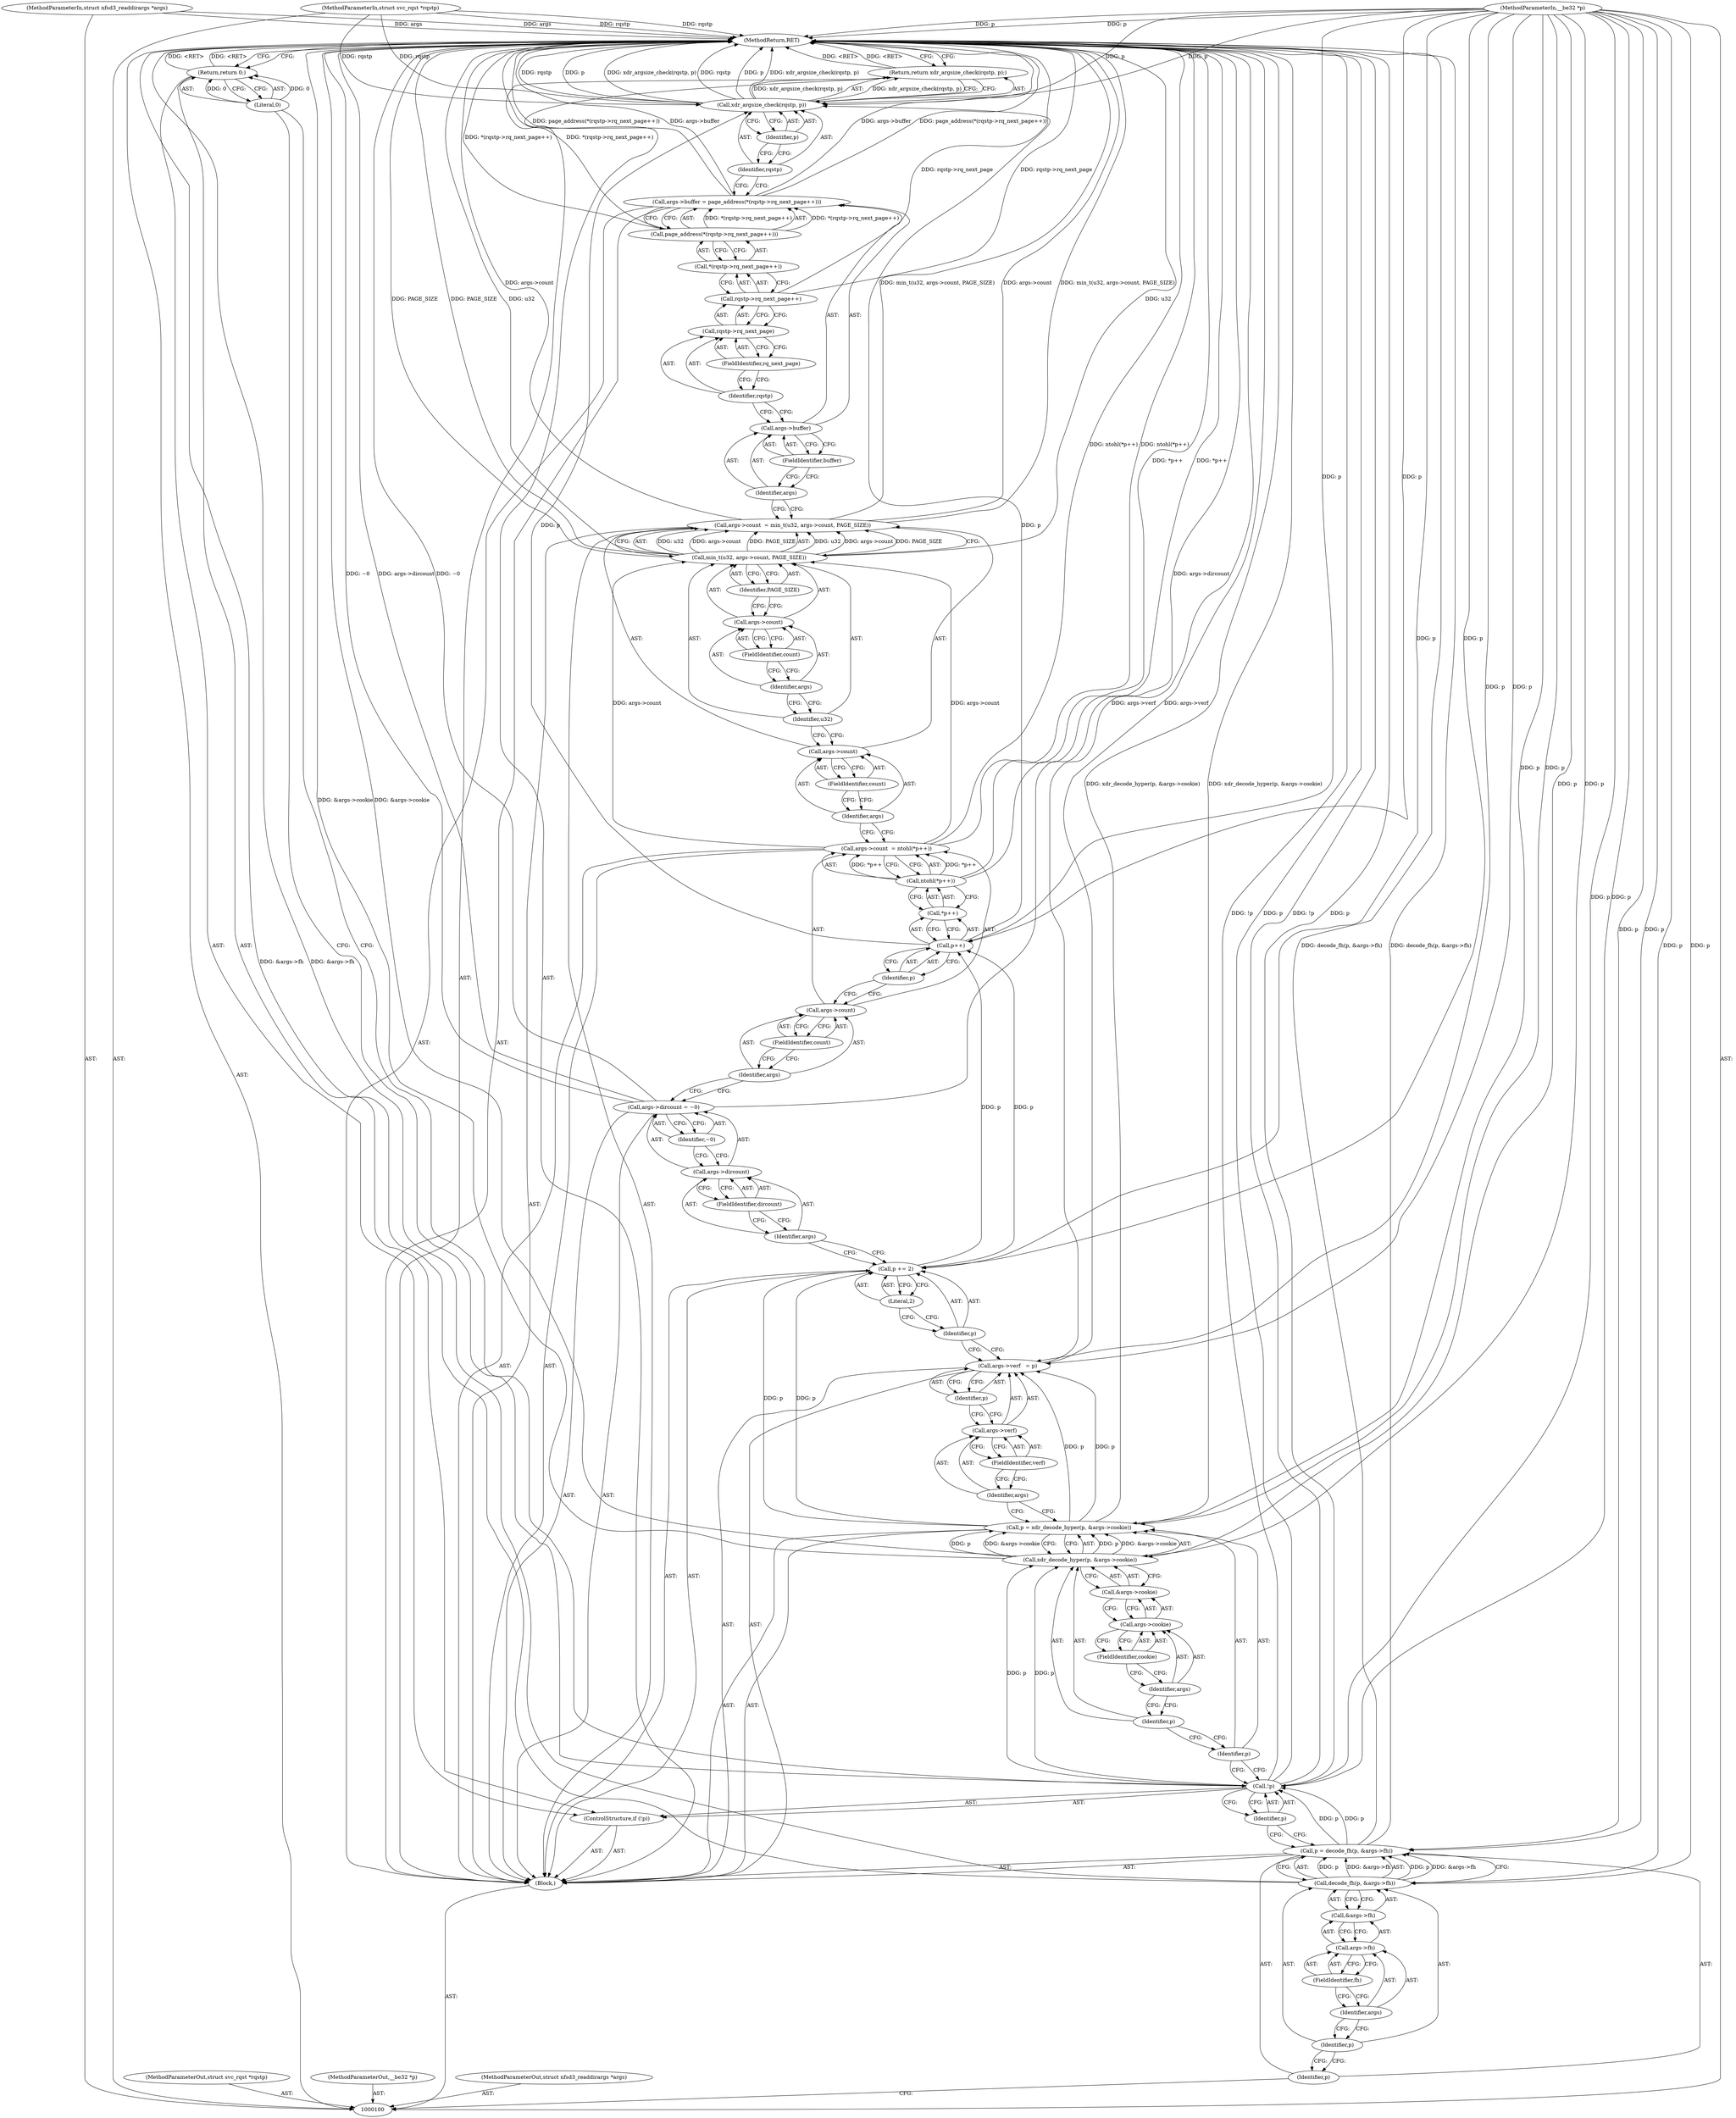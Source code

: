 digraph "1_linux_c70422f760c120480fee4de6c38804c72aa26bc1_6" {
"1000171" [label="(MethodReturn,RET)"];
"1000101" [label="(MethodParameterIn,struct svc_rqst *rqstp)"];
"1000239" [label="(MethodParameterOut,struct svc_rqst *rqstp)"];
"1000102" [label="(MethodParameterIn,__be32 *p)"];
"1000240" [label="(MethodParameterOut,__be32 *p)"];
"1000143" [label="(Call,ntohl(*p++))"];
"1000139" [label="(Call,args->count  = ntohl(*p++))"];
"1000140" [label="(Call,args->count)"];
"1000141" [label="(Identifier,args)"];
"1000144" [label="(Call,*p++)"];
"1000145" [label="(Call,p++)"];
"1000146" [label="(Identifier,p)"];
"1000142" [label="(FieldIdentifier,count)"];
"1000151" [label="(Call,min_t(u32, args->count, PAGE_SIZE))"];
"1000147" [label="(Call,args->count  = min_t(u32, args->count, PAGE_SIZE))"];
"1000148" [label="(Call,args->count)"];
"1000149" [label="(Identifier,args)"];
"1000152" [label="(Identifier,u32)"];
"1000153" [label="(Call,args->count)"];
"1000154" [label="(Identifier,args)"];
"1000155" [label="(FieldIdentifier,count)"];
"1000156" [label="(Identifier,PAGE_SIZE)"];
"1000150" [label="(FieldIdentifier,count)"];
"1000161" [label="(Call,page_address(*(rqstp->rq_next_page++)))"];
"1000157" [label="(Call,args->buffer = page_address(*(rqstp->rq_next_page++)))"];
"1000158" [label="(Call,args->buffer)"];
"1000159" [label="(Identifier,args)"];
"1000162" [label="(Call,*(rqstp->rq_next_page++))"];
"1000163" [label="(Call,rqstp->rq_next_page++)"];
"1000164" [label="(Call,rqstp->rq_next_page)"];
"1000165" [label="(Identifier,rqstp)"];
"1000166" [label="(FieldIdentifier,rq_next_page)"];
"1000160" [label="(FieldIdentifier,buffer)"];
"1000167" [label="(Return,return xdr_argsize_check(rqstp, p);)"];
"1000169" [label="(Identifier,rqstp)"];
"1000170" [label="(Identifier,p)"];
"1000168" [label="(Call,xdr_argsize_check(rqstp, p))"];
"1000103" [label="(MethodParameterIn,struct nfsd3_readdirargs *args)"];
"1000241" [label="(MethodParameterOut,struct nfsd3_readdirargs *args)"];
"1000104" [label="(Block,)"];
"1000105" [label="(Call,p = decode_fh(p, &args->fh))"];
"1000106" [label="(Identifier,p)"];
"1000108" [label="(Identifier,p)"];
"1000109" [label="(Call,&args->fh)"];
"1000110" [label="(Call,args->fh)"];
"1000111" [label="(Identifier,args)"];
"1000112" [label="(FieldIdentifier,fh)"];
"1000107" [label="(Call,decode_fh(p, &args->fh))"];
"1000113" [label="(ControlStructure,if (!p))"];
"1000114" [label="(Call,!p)"];
"1000115" [label="(Identifier,p)"];
"1000116" [label="(Return,return 0;)"];
"1000117" [label="(Literal,0)"];
"1000118" [label="(Call,p = xdr_decode_hyper(p, &args->cookie))"];
"1000119" [label="(Identifier,p)"];
"1000121" [label="(Identifier,p)"];
"1000122" [label="(Call,&args->cookie)"];
"1000123" [label="(Call,args->cookie)"];
"1000124" [label="(Identifier,args)"];
"1000125" [label="(FieldIdentifier,cookie)"];
"1000120" [label="(Call,xdr_decode_hyper(p, &args->cookie))"];
"1000130" [label="(Identifier,p)"];
"1000126" [label="(Call,args->verf   = p)"];
"1000127" [label="(Call,args->verf)"];
"1000128" [label="(Identifier,args)"];
"1000131" [label="(Call,p += 2)"];
"1000132" [label="(Identifier,p)"];
"1000133" [label="(Literal,2)"];
"1000129" [label="(FieldIdentifier,verf)"];
"1000138" [label="(Identifier,~0)"];
"1000134" [label="(Call,args->dircount = ~0)"];
"1000135" [label="(Call,args->dircount)"];
"1000136" [label="(Identifier,args)"];
"1000137" [label="(FieldIdentifier,dircount)"];
"1000171" -> "1000100"  [label="AST: "];
"1000171" -> "1000116"  [label="CFG: "];
"1000171" -> "1000167"  [label="CFG: "];
"1000116" -> "1000171"  [label="DDG: <RET>"];
"1000168" -> "1000171"  [label="DDG: rqstp"];
"1000168" -> "1000171"  [label="DDG: p"];
"1000168" -> "1000171"  [label="DDG: xdr_argsize_check(rqstp, p)"];
"1000114" -> "1000171"  [label="DDG: !p"];
"1000114" -> "1000171"  [label="DDG: p"];
"1000151" -> "1000171"  [label="DDG: u32"];
"1000151" -> "1000171"  [label="DDG: PAGE_SIZE"];
"1000147" -> "1000171"  [label="DDG: args->count"];
"1000147" -> "1000171"  [label="DDG: min_t(u32, args->count, PAGE_SIZE)"];
"1000126" -> "1000171"  [label="DDG: args->verf"];
"1000102" -> "1000171"  [label="DDG: p"];
"1000107" -> "1000171"  [label="DDG: &args->fh"];
"1000163" -> "1000171"  [label="DDG: rqstp->rq_next_page"];
"1000105" -> "1000171"  [label="DDG: decode_fh(p, &args->fh)"];
"1000143" -> "1000171"  [label="DDG: *p++"];
"1000157" -> "1000171"  [label="DDG: args->buffer"];
"1000157" -> "1000171"  [label="DDG: page_address(*(rqstp->rq_next_page++))"];
"1000103" -> "1000171"  [label="DDG: args"];
"1000134" -> "1000171"  [label="DDG: args->dircount"];
"1000134" -> "1000171"  [label="DDG: ~0"];
"1000101" -> "1000171"  [label="DDG: rqstp"];
"1000118" -> "1000171"  [label="DDG: xdr_decode_hyper(p, &args->cookie)"];
"1000139" -> "1000171"  [label="DDG: ntohl(*p++)"];
"1000120" -> "1000171"  [label="DDG: &args->cookie"];
"1000161" -> "1000171"  [label="DDG: *(rqstp->rq_next_page++)"];
"1000167" -> "1000171"  [label="DDG: <RET>"];
"1000101" -> "1000100"  [label="AST: "];
"1000101" -> "1000171"  [label="DDG: rqstp"];
"1000101" -> "1000168"  [label="DDG: rqstp"];
"1000239" -> "1000100"  [label="AST: "];
"1000102" -> "1000100"  [label="AST: "];
"1000102" -> "1000171"  [label="DDG: p"];
"1000102" -> "1000105"  [label="DDG: p"];
"1000102" -> "1000107"  [label="DDG: p"];
"1000102" -> "1000114"  [label="DDG: p"];
"1000102" -> "1000118"  [label="DDG: p"];
"1000102" -> "1000120"  [label="DDG: p"];
"1000102" -> "1000126"  [label="DDG: p"];
"1000102" -> "1000131"  [label="DDG: p"];
"1000102" -> "1000145"  [label="DDG: p"];
"1000102" -> "1000168"  [label="DDG: p"];
"1000240" -> "1000100"  [label="AST: "];
"1000143" -> "1000139"  [label="AST: "];
"1000143" -> "1000144"  [label="CFG: "];
"1000144" -> "1000143"  [label="AST: "];
"1000139" -> "1000143"  [label="CFG: "];
"1000143" -> "1000171"  [label="DDG: *p++"];
"1000143" -> "1000139"  [label="DDG: *p++"];
"1000139" -> "1000104"  [label="AST: "];
"1000139" -> "1000143"  [label="CFG: "];
"1000140" -> "1000139"  [label="AST: "];
"1000143" -> "1000139"  [label="AST: "];
"1000149" -> "1000139"  [label="CFG: "];
"1000139" -> "1000171"  [label="DDG: ntohl(*p++)"];
"1000143" -> "1000139"  [label="DDG: *p++"];
"1000139" -> "1000151"  [label="DDG: args->count"];
"1000140" -> "1000139"  [label="AST: "];
"1000140" -> "1000142"  [label="CFG: "];
"1000141" -> "1000140"  [label="AST: "];
"1000142" -> "1000140"  [label="AST: "];
"1000146" -> "1000140"  [label="CFG: "];
"1000141" -> "1000140"  [label="AST: "];
"1000141" -> "1000134"  [label="CFG: "];
"1000142" -> "1000141"  [label="CFG: "];
"1000144" -> "1000143"  [label="AST: "];
"1000144" -> "1000145"  [label="CFG: "];
"1000145" -> "1000144"  [label="AST: "];
"1000143" -> "1000144"  [label="CFG: "];
"1000145" -> "1000144"  [label="AST: "];
"1000145" -> "1000146"  [label="CFG: "];
"1000146" -> "1000145"  [label="AST: "];
"1000144" -> "1000145"  [label="CFG: "];
"1000131" -> "1000145"  [label="DDG: p"];
"1000102" -> "1000145"  [label="DDG: p"];
"1000145" -> "1000168"  [label="DDG: p"];
"1000146" -> "1000145"  [label="AST: "];
"1000146" -> "1000140"  [label="CFG: "];
"1000145" -> "1000146"  [label="CFG: "];
"1000142" -> "1000140"  [label="AST: "];
"1000142" -> "1000141"  [label="CFG: "];
"1000140" -> "1000142"  [label="CFG: "];
"1000151" -> "1000147"  [label="AST: "];
"1000151" -> "1000156"  [label="CFG: "];
"1000152" -> "1000151"  [label="AST: "];
"1000153" -> "1000151"  [label="AST: "];
"1000156" -> "1000151"  [label="AST: "];
"1000147" -> "1000151"  [label="CFG: "];
"1000151" -> "1000171"  [label="DDG: u32"];
"1000151" -> "1000171"  [label="DDG: PAGE_SIZE"];
"1000151" -> "1000147"  [label="DDG: u32"];
"1000151" -> "1000147"  [label="DDG: args->count"];
"1000151" -> "1000147"  [label="DDG: PAGE_SIZE"];
"1000139" -> "1000151"  [label="DDG: args->count"];
"1000147" -> "1000104"  [label="AST: "];
"1000147" -> "1000151"  [label="CFG: "];
"1000148" -> "1000147"  [label="AST: "];
"1000151" -> "1000147"  [label="AST: "];
"1000159" -> "1000147"  [label="CFG: "];
"1000147" -> "1000171"  [label="DDG: args->count"];
"1000147" -> "1000171"  [label="DDG: min_t(u32, args->count, PAGE_SIZE)"];
"1000151" -> "1000147"  [label="DDG: u32"];
"1000151" -> "1000147"  [label="DDG: args->count"];
"1000151" -> "1000147"  [label="DDG: PAGE_SIZE"];
"1000148" -> "1000147"  [label="AST: "];
"1000148" -> "1000150"  [label="CFG: "];
"1000149" -> "1000148"  [label="AST: "];
"1000150" -> "1000148"  [label="AST: "];
"1000152" -> "1000148"  [label="CFG: "];
"1000149" -> "1000148"  [label="AST: "];
"1000149" -> "1000139"  [label="CFG: "];
"1000150" -> "1000149"  [label="CFG: "];
"1000152" -> "1000151"  [label="AST: "];
"1000152" -> "1000148"  [label="CFG: "];
"1000154" -> "1000152"  [label="CFG: "];
"1000153" -> "1000151"  [label="AST: "];
"1000153" -> "1000155"  [label="CFG: "];
"1000154" -> "1000153"  [label="AST: "];
"1000155" -> "1000153"  [label="AST: "];
"1000156" -> "1000153"  [label="CFG: "];
"1000154" -> "1000153"  [label="AST: "];
"1000154" -> "1000152"  [label="CFG: "];
"1000155" -> "1000154"  [label="CFG: "];
"1000155" -> "1000153"  [label="AST: "];
"1000155" -> "1000154"  [label="CFG: "];
"1000153" -> "1000155"  [label="CFG: "];
"1000156" -> "1000151"  [label="AST: "];
"1000156" -> "1000153"  [label="CFG: "];
"1000151" -> "1000156"  [label="CFG: "];
"1000150" -> "1000148"  [label="AST: "];
"1000150" -> "1000149"  [label="CFG: "];
"1000148" -> "1000150"  [label="CFG: "];
"1000161" -> "1000157"  [label="AST: "];
"1000161" -> "1000162"  [label="CFG: "];
"1000162" -> "1000161"  [label="AST: "];
"1000157" -> "1000161"  [label="CFG: "];
"1000161" -> "1000171"  [label="DDG: *(rqstp->rq_next_page++)"];
"1000161" -> "1000157"  [label="DDG: *(rqstp->rq_next_page++)"];
"1000157" -> "1000104"  [label="AST: "];
"1000157" -> "1000161"  [label="CFG: "];
"1000158" -> "1000157"  [label="AST: "];
"1000161" -> "1000157"  [label="AST: "];
"1000169" -> "1000157"  [label="CFG: "];
"1000157" -> "1000171"  [label="DDG: args->buffer"];
"1000157" -> "1000171"  [label="DDG: page_address(*(rqstp->rq_next_page++))"];
"1000161" -> "1000157"  [label="DDG: *(rqstp->rq_next_page++)"];
"1000158" -> "1000157"  [label="AST: "];
"1000158" -> "1000160"  [label="CFG: "];
"1000159" -> "1000158"  [label="AST: "];
"1000160" -> "1000158"  [label="AST: "];
"1000165" -> "1000158"  [label="CFG: "];
"1000159" -> "1000158"  [label="AST: "];
"1000159" -> "1000147"  [label="CFG: "];
"1000160" -> "1000159"  [label="CFG: "];
"1000162" -> "1000161"  [label="AST: "];
"1000162" -> "1000163"  [label="CFG: "];
"1000163" -> "1000162"  [label="AST: "];
"1000161" -> "1000162"  [label="CFG: "];
"1000163" -> "1000162"  [label="AST: "];
"1000163" -> "1000164"  [label="CFG: "];
"1000164" -> "1000163"  [label="AST: "];
"1000162" -> "1000163"  [label="CFG: "];
"1000163" -> "1000171"  [label="DDG: rqstp->rq_next_page"];
"1000164" -> "1000163"  [label="AST: "];
"1000164" -> "1000166"  [label="CFG: "];
"1000165" -> "1000164"  [label="AST: "];
"1000166" -> "1000164"  [label="AST: "];
"1000163" -> "1000164"  [label="CFG: "];
"1000165" -> "1000164"  [label="AST: "];
"1000165" -> "1000158"  [label="CFG: "];
"1000166" -> "1000165"  [label="CFG: "];
"1000166" -> "1000164"  [label="AST: "];
"1000166" -> "1000165"  [label="CFG: "];
"1000164" -> "1000166"  [label="CFG: "];
"1000160" -> "1000158"  [label="AST: "];
"1000160" -> "1000159"  [label="CFG: "];
"1000158" -> "1000160"  [label="CFG: "];
"1000167" -> "1000104"  [label="AST: "];
"1000167" -> "1000168"  [label="CFG: "];
"1000168" -> "1000167"  [label="AST: "];
"1000171" -> "1000167"  [label="CFG: "];
"1000167" -> "1000171"  [label="DDG: <RET>"];
"1000168" -> "1000167"  [label="DDG: xdr_argsize_check(rqstp, p)"];
"1000169" -> "1000168"  [label="AST: "];
"1000169" -> "1000157"  [label="CFG: "];
"1000170" -> "1000169"  [label="CFG: "];
"1000170" -> "1000168"  [label="AST: "];
"1000170" -> "1000169"  [label="CFG: "];
"1000168" -> "1000170"  [label="CFG: "];
"1000168" -> "1000167"  [label="AST: "];
"1000168" -> "1000170"  [label="CFG: "];
"1000169" -> "1000168"  [label="AST: "];
"1000170" -> "1000168"  [label="AST: "];
"1000167" -> "1000168"  [label="CFG: "];
"1000168" -> "1000171"  [label="DDG: rqstp"];
"1000168" -> "1000171"  [label="DDG: p"];
"1000168" -> "1000171"  [label="DDG: xdr_argsize_check(rqstp, p)"];
"1000168" -> "1000167"  [label="DDG: xdr_argsize_check(rqstp, p)"];
"1000101" -> "1000168"  [label="DDG: rqstp"];
"1000145" -> "1000168"  [label="DDG: p"];
"1000102" -> "1000168"  [label="DDG: p"];
"1000103" -> "1000100"  [label="AST: "];
"1000103" -> "1000171"  [label="DDG: args"];
"1000241" -> "1000100"  [label="AST: "];
"1000104" -> "1000100"  [label="AST: "];
"1000105" -> "1000104"  [label="AST: "];
"1000113" -> "1000104"  [label="AST: "];
"1000118" -> "1000104"  [label="AST: "];
"1000126" -> "1000104"  [label="AST: "];
"1000131" -> "1000104"  [label="AST: "];
"1000134" -> "1000104"  [label="AST: "];
"1000139" -> "1000104"  [label="AST: "];
"1000147" -> "1000104"  [label="AST: "];
"1000157" -> "1000104"  [label="AST: "];
"1000167" -> "1000104"  [label="AST: "];
"1000105" -> "1000104"  [label="AST: "];
"1000105" -> "1000107"  [label="CFG: "];
"1000106" -> "1000105"  [label="AST: "];
"1000107" -> "1000105"  [label="AST: "];
"1000115" -> "1000105"  [label="CFG: "];
"1000105" -> "1000171"  [label="DDG: decode_fh(p, &args->fh)"];
"1000107" -> "1000105"  [label="DDG: p"];
"1000107" -> "1000105"  [label="DDG: &args->fh"];
"1000102" -> "1000105"  [label="DDG: p"];
"1000105" -> "1000114"  [label="DDG: p"];
"1000106" -> "1000105"  [label="AST: "];
"1000106" -> "1000100"  [label="CFG: "];
"1000108" -> "1000106"  [label="CFG: "];
"1000108" -> "1000107"  [label="AST: "];
"1000108" -> "1000106"  [label="CFG: "];
"1000111" -> "1000108"  [label="CFG: "];
"1000109" -> "1000107"  [label="AST: "];
"1000109" -> "1000110"  [label="CFG: "];
"1000110" -> "1000109"  [label="AST: "];
"1000107" -> "1000109"  [label="CFG: "];
"1000110" -> "1000109"  [label="AST: "];
"1000110" -> "1000112"  [label="CFG: "];
"1000111" -> "1000110"  [label="AST: "];
"1000112" -> "1000110"  [label="AST: "];
"1000109" -> "1000110"  [label="CFG: "];
"1000111" -> "1000110"  [label="AST: "];
"1000111" -> "1000108"  [label="CFG: "];
"1000112" -> "1000111"  [label="CFG: "];
"1000112" -> "1000110"  [label="AST: "];
"1000112" -> "1000111"  [label="CFG: "];
"1000110" -> "1000112"  [label="CFG: "];
"1000107" -> "1000105"  [label="AST: "];
"1000107" -> "1000109"  [label="CFG: "];
"1000108" -> "1000107"  [label="AST: "];
"1000109" -> "1000107"  [label="AST: "];
"1000105" -> "1000107"  [label="CFG: "];
"1000107" -> "1000171"  [label="DDG: &args->fh"];
"1000107" -> "1000105"  [label="DDG: p"];
"1000107" -> "1000105"  [label="DDG: &args->fh"];
"1000102" -> "1000107"  [label="DDG: p"];
"1000113" -> "1000104"  [label="AST: "];
"1000114" -> "1000113"  [label="AST: "];
"1000116" -> "1000113"  [label="AST: "];
"1000114" -> "1000113"  [label="AST: "];
"1000114" -> "1000115"  [label="CFG: "];
"1000115" -> "1000114"  [label="AST: "];
"1000117" -> "1000114"  [label="CFG: "];
"1000119" -> "1000114"  [label="CFG: "];
"1000114" -> "1000171"  [label="DDG: !p"];
"1000114" -> "1000171"  [label="DDG: p"];
"1000105" -> "1000114"  [label="DDG: p"];
"1000102" -> "1000114"  [label="DDG: p"];
"1000114" -> "1000120"  [label="DDG: p"];
"1000115" -> "1000114"  [label="AST: "];
"1000115" -> "1000105"  [label="CFG: "];
"1000114" -> "1000115"  [label="CFG: "];
"1000116" -> "1000113"  [label="AST: "];
"1000116" -> "1000117"  [label="CFG: "];
"1000117" -> "1000116"  [label="AST: "];
"1000171" -> "1000116"  [label="CFG: "];
"1000116" -> "1000171"  [label="DDG: <RET>"];
"1000117" -> "1000116"  [label="DDG: 0"];
"1000117" -> "1000116"  [label="AST: "];
"1000117" -> "1000114"  [label="CFG: "];
"1000116" -> "1000117"  [label="CFG: "];
"1000117" -> "1000116"  [label="DDG: 0"];
"1000118" -> "1000104"  [label="AST: "];
"1000118" -> "1000120"  [label="CFG: "];
"1000119" -> "1000118"  [label="AST: "];
"1000120" -> "1000118"  [label="AST: "];
"1000128" -> "1000118"  [label="CFG: "];
"1000118" -> "1000171"  [label="DDG: xdr_decode_hyper(p, &args->cookie)"];
"1000120" -> "1000118"  [label="DDG: p"];
"1000120" -> "1000118"  [label="DDG: &args->cookie"];
"1000102" -> "1000118"  [label="DDG: p"];
"1000118" -> "1000126"  [label="DDG: p"];
"1000118" -> "1000131"  [label="DDG: p"];
"1000119" -> "1000118"  [label="AST: "];
"1000119" -> "1000114"  [label="CFG: "];
"1000121" -> "1000119"  [label="CFG: "];
"1000121" -> "1000120"  [label="AST: "];
"1000121" -> "1000119"  [label="CFG: "];
"1000124" -> "1000121"  [label="CFG: "];
"1000122" -> "1000120"  [label="AST: "];
"1000122" -> "1000123"  [label="CFG: "];
"1000123" -> "1000122"  [label="AST: "];
"1000120" -> "1000122"  [label="CFG: "];
"1000123" -> "1000122"  [label="AST: "];
"1000123" -> "1000125"  [label="CFG: "];
"1000124" -> "1000123"  [label="AST: "];
"1000125" -> "1000123"  [label="AST: "];
"1000122" -> "1000123"  [label="CFG: "];
"1000124" -> "1000123"  [label="AST: "];
"1000124" -> "1000121"  [label="CFG: "];
"1000125" -> "1000124"  [label="CFG: "];
"1000125" -> "1000123"  [label="AST: "];
"1000125" -> "1000124"  [label="CFG: "];
"1000123" -> "1000125"  [label="CFG: "];
"1000120" -> "1000118"  [label="AST: "];
"1000120" -> "1000122"  [label="CFG: "];
"1000121" -> "1000120"  [label="AST: "];
"1000122" -> "1000120"  [label="AST: "];
"1000118" -> "1000120"  [label="CFG: "];
"1000120" -> "1000171"  [label="DDG: &args->cookie"];
"1000120" -> "1000118"  [label="DDG: p"];
"1000120" -> "1000118"  [label="DDG: &args->cookie"];
"1000114" -> "1000120"  [label="DDG: p"];
"1000102" -> "1000120"  [label="DDG: p"];
"1000130" -> "1000126"  [label="AST: "];
"1000130" -> "1000127"  [label="CFG: "];
"1000126" -> "1000130"  [label="CFG: "];
"1000126" -> "1000104"  [label="AST: "];
"1000126" -> "1000130"  [label="CFG: "];
"1000127" -> "1000126"  [label="AST: "];
"1000130" -> "1000126"  [label="AST: "];
"1000132" -> "1000126"  [label="CFG: "];
"1000126" -> "1000171"  [label="DDG: args->verf"];
"1000118" -> "1000126"  [label="DDG: p"];
"1000102" -> "1000126"  [label="DDG: p"];
"1000127" -> "1000126"  [label="AST: "];
"1000127" -> "1000129"  [label="CFG: "];
"1000128" -> "1000127"  [label="AST: "];
"1000129" -> "1000127"  [label="AST: "];
"1000130" -> "1000127"  [label="CFG: "];
"1000128" -> "1000127"  [label="AST: "];
"1000128" -> "1000118"  [label="CFG: "];
"1000129" -> "1000128"  [label="CFG: "];
"1000131" -> "1000104"  [label="AST: "];
"1000131" -> "1000133"  [label="CFG: "];
"1000132" -> "1000131"  [label="AST: "];
"1000133" -> "1000131"  [label="AST: "];
"1000136" -> "1000131"  [label="CFG: "];
"1000102" -> "1000131"  [label="DDG: p"];
"1000118" -> "1000131"  [label="DDG: p"];
"1000131" -> "1000145"  [label="DDG: p"];
"1000132" -> "1000131"  [label="AST: "];
"1000132" -> "1000126"  [label="CFG: "];
"1000133" -> "1000132"  [label="CFG: "];
"1000133" -> "1000131"  [label="AST: "];
"1000133" -> "1000132"  [label="CFG: "];
"1000131" -> "1000133"  [label="CFG: "];
"1000129" -> "1000127"  [label="AST: "];
"1000129" -> "1000128"  [label="CFG: "];
"1000127" -> "1000129"  [label="CFG: "];
"1000138" -> "1000134"  [label="AST: "];
"1000138" -> "1000135"  [label="CFG: "];
"1000134" -> "1000138"  [label="CFG: "];
"1000134" -> "1000104"  [label="AST: "];
"1000134" -> "1000138"  [label="CFG: "];
"1000135" -> "1000134"  [label="AST: "];
"1000138" -> "1000134"  [label="AST: "];
"1000141" -> "1000134"  [label="CFG: "];
"1000134" -> "1000171"  [label="DDG: args->dircount"];
"1000134" -> "1000171"  [label="DDG: ~0"];
"1000135" -> "1000134"  [label="AST: "];
"1000135" -> "1000137"  [label="CFG: "];
"1000136" -> "1000135"  [label="AST: "];
"1000137" -> "1000135"  [label="AST: "];
"1000138" -> "1000135"  [label="CFG: "];
"1000136" -> "1000135"  [label="AST: "];
"1000136" -> "1000131"  [label="CFG: "];
"1000137" -> "1000136"  [label="CFG: "];
"1000137" -> "1000135"  [label="AST: "];
"1000137" -> "1000136"  [label="CFG: "];
"1000135" -> "1000137"  [label="CFG: "];
}
